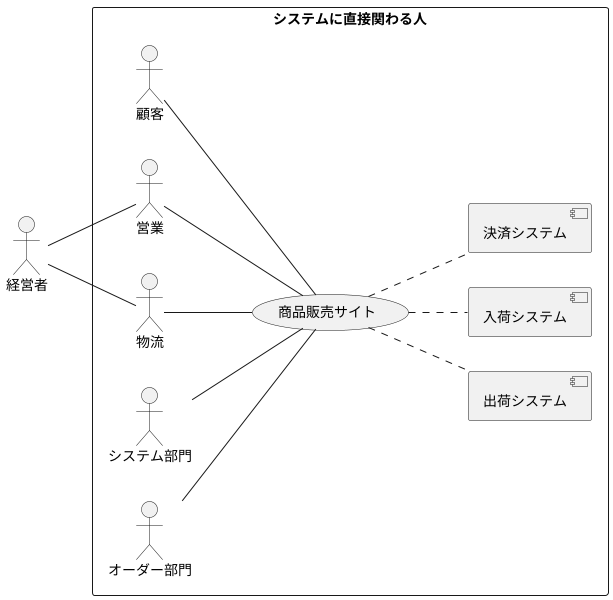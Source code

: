 @startuml
left to right direction

actor 経営者

rectangle システムに直接関わる人 {
  actor 顧客
  actor 営業
  actor 物流
  actor システム部門
  actor オーダー部門
  経営者 -- 営業
  経営者 -- 物流
  顧客 -- (商品販売サイト)
  営業 -- (商品販売サイト)
  物流 -- (商品販売サイト)
  システム部門 -- (商品販売サイト)
  オーダー部門 -- (商品販売サイト)
  (商品販売サイト) .. [出荷システム]
  (商品販売サイト) .. [入荷システム]
  (商品販売サイト) .. [決済システム]
}
@enduml
